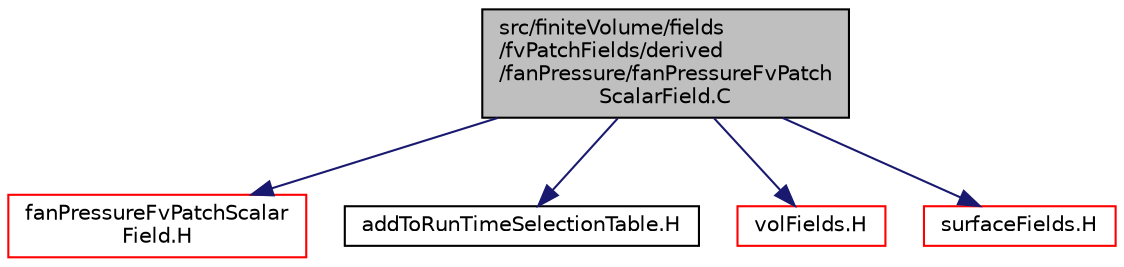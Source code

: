 digraph "src/finiteVolume/fields/fvPatchFields/derived/fanPressure/fanPressureFvPatchScalarField.C"
{
  bgcolor="transparent";
  edge [fontname="Helvetica",fontsize="10",labelfontname="Helvetica",labelfontsize="10"];
  node [fontname="Helvetica",fontsize="10",shape=record];
  Node0 [label="src/finiteVolume/fields\l/fvPatchFields/derived\l/fanPressure/fanPressureFvPatch\lScalarField.C",height=0.2,width=0.4,color="black", fillcolor="grey75", style="filled", fontcolor="black"];
  Node0 -> Node1 [color="midnightblue",fontsize="10",style="solid",fontname="Helvetica"];
  Node1 [label="fanPressureFvPatchScalar\lField.H",height=0.2,width=0.4,color="red",URL="$a01991.html"];
  Node0 -> Node221 [color="midnightblue",fontsize="10",style="solid",fontname="Helvetica"];
  Node221 [label="addToRunTimeSelectionTable.H",height=0.2,width=0.4,color="black",URL="$a09989.html",tooltip="Macros for easy insertion into run-time selection tables. "];
  Node0 -> Node222 [color="midnightblue",fontsize="10",style="solid",fontname="Helvetica"];
  Node222 [label="volFields.H",height=0.2,width=0.4,color="red",URL="$a02912.html"];
  Node0 -> Node323 [color="midnightblue",fontsize="10",style="solid",fontname="Helvetica"];
  Node323 [label="surfaceFields.H",height=0.2,width=0.4,color="red",URL="$a02897.html",tooltip="Foam::surfaceFields. "];
}
